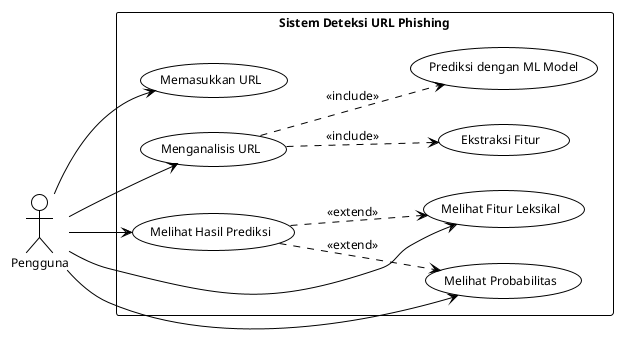 @startuml
!theme plain
skinparam defaultFontName Times New Roman
skinparam defaultFontSize 12

left to right direction

actor "Pengguna" as user

rectangle "Sistem Deteksi URL Phishing" {
  usecase "Memasukkan URL" as UC1
  usecase "Menganalisis URL" as UC2
  usecase "Melihat Hasil Prediksi" as UC3
  usecase "Melihat Fitur Leksikal" as UC4
  usecase "Melihat Probabilitas" as UC5
  usecase "Ekstraksi Fitur" as UC6
  usecase "Prediksi dengan ML Model" as UC7
}

user --> UC1
user --> UC2
user --> UC3
user --> UC4
user --> UC5

UC2 ..> UC6 : <<include>>
UC2 ..> UC7 : <<include>>
UC3 ..> UC4 : <<extend>>
UC3 ..> UC5 : <<extend>>

@enduml
